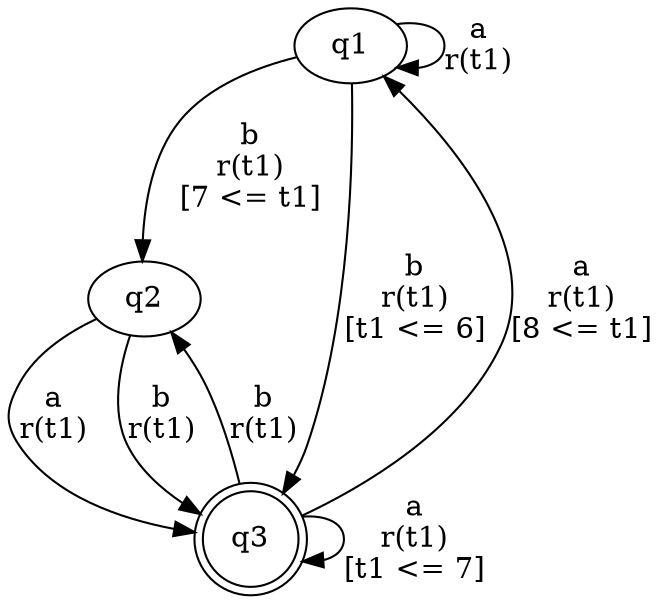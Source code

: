 digraph L {
	qq1[label=q1]
	qq2[label=q2]
	qq3[label=q3 shape=doublecircle]
	qq1 -> qq2[label="b\nr(t1)\n[7 <= t1]"]
	qq2 -> qq3[label="a\nr(t1)\n"]
	qq3 -> qq2[label="b\nr(t1)\n"]
	qq3 -> qq3[label="a\nr(t1)\n[t1 <= 7]"]
	qq3 -> qq1[label="a\nr(t1)\n[8 <= t1]"]
	qq2 -> qq3[label="b\nr(t1)\n"]
	qq1 -> qq3[label="b\nr(t1)\n[t1 <= 6]"]
	qq1 -> qq1[label="a\nr(t1)\n"]
}
